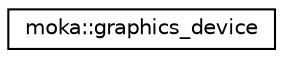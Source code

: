 digraph "Graphical Class Hierarchy"
{
 // LATEX_PDF_SIZE
  edge [fontname="Helvetica",fontsize="10",labelfontname="Helvetica",labelfontsize="10"];
  node [fontname="Helvetica",fontsize="10",shape=record];
  rankdir="LR";
  Node0 [label="moka::graphics_device",height=0.2,width=0.4,color="black", fillcolor="white", style="filled",URL="$classmoka_1_1graphics__device.html",tooltip="Performs primitive-based rendering, creates resources, handles system-level variables,..."];
}
